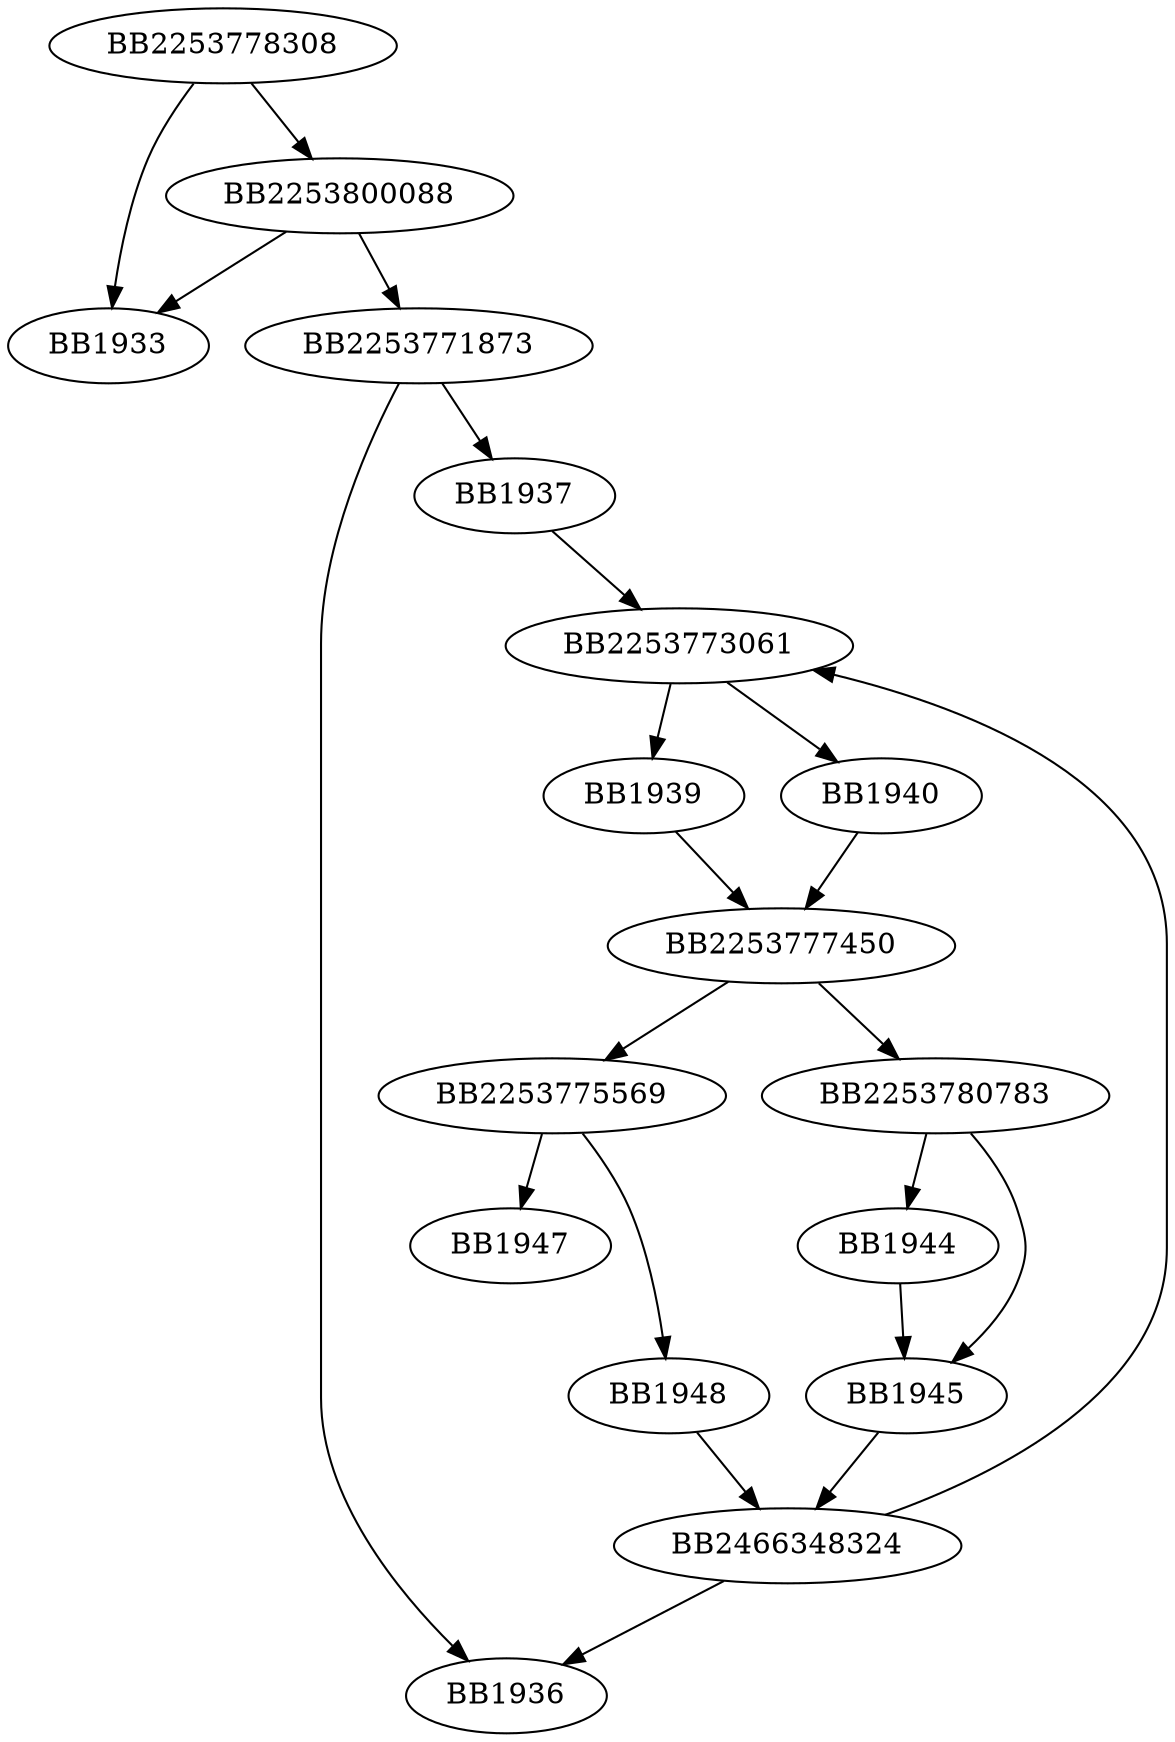 digraph G{
	BB2253778308->BB1933;
	BB2253778308->BB2253800088;
	BB2253800088->BB1933;
	BB2253800088->BB2253771873;
	BB2253771873->BB1936;
	BB2253771873->BB1937;
	BB1937->BB2253773061;
	BB2253773061->BB1939;
	BB2253773061->BB1940;
	BB1940->BB2253777450;
	BB1939->BB2253777450;
	BB2253777450->BB2253775569;
	BB2253777450->BB2253780783;
	BB2253780783->BB1944;
	BB2253780783->BB1945;
	BB1944->BB1945;
	BB1945->BB2466348324;
	BB2253775569->BB1947;
	BB2253775569->BB1948;
	BB1948->BB2466348324;
	BB2466348324->BB1936;
	BB2466348324->BB2253773061;
}
